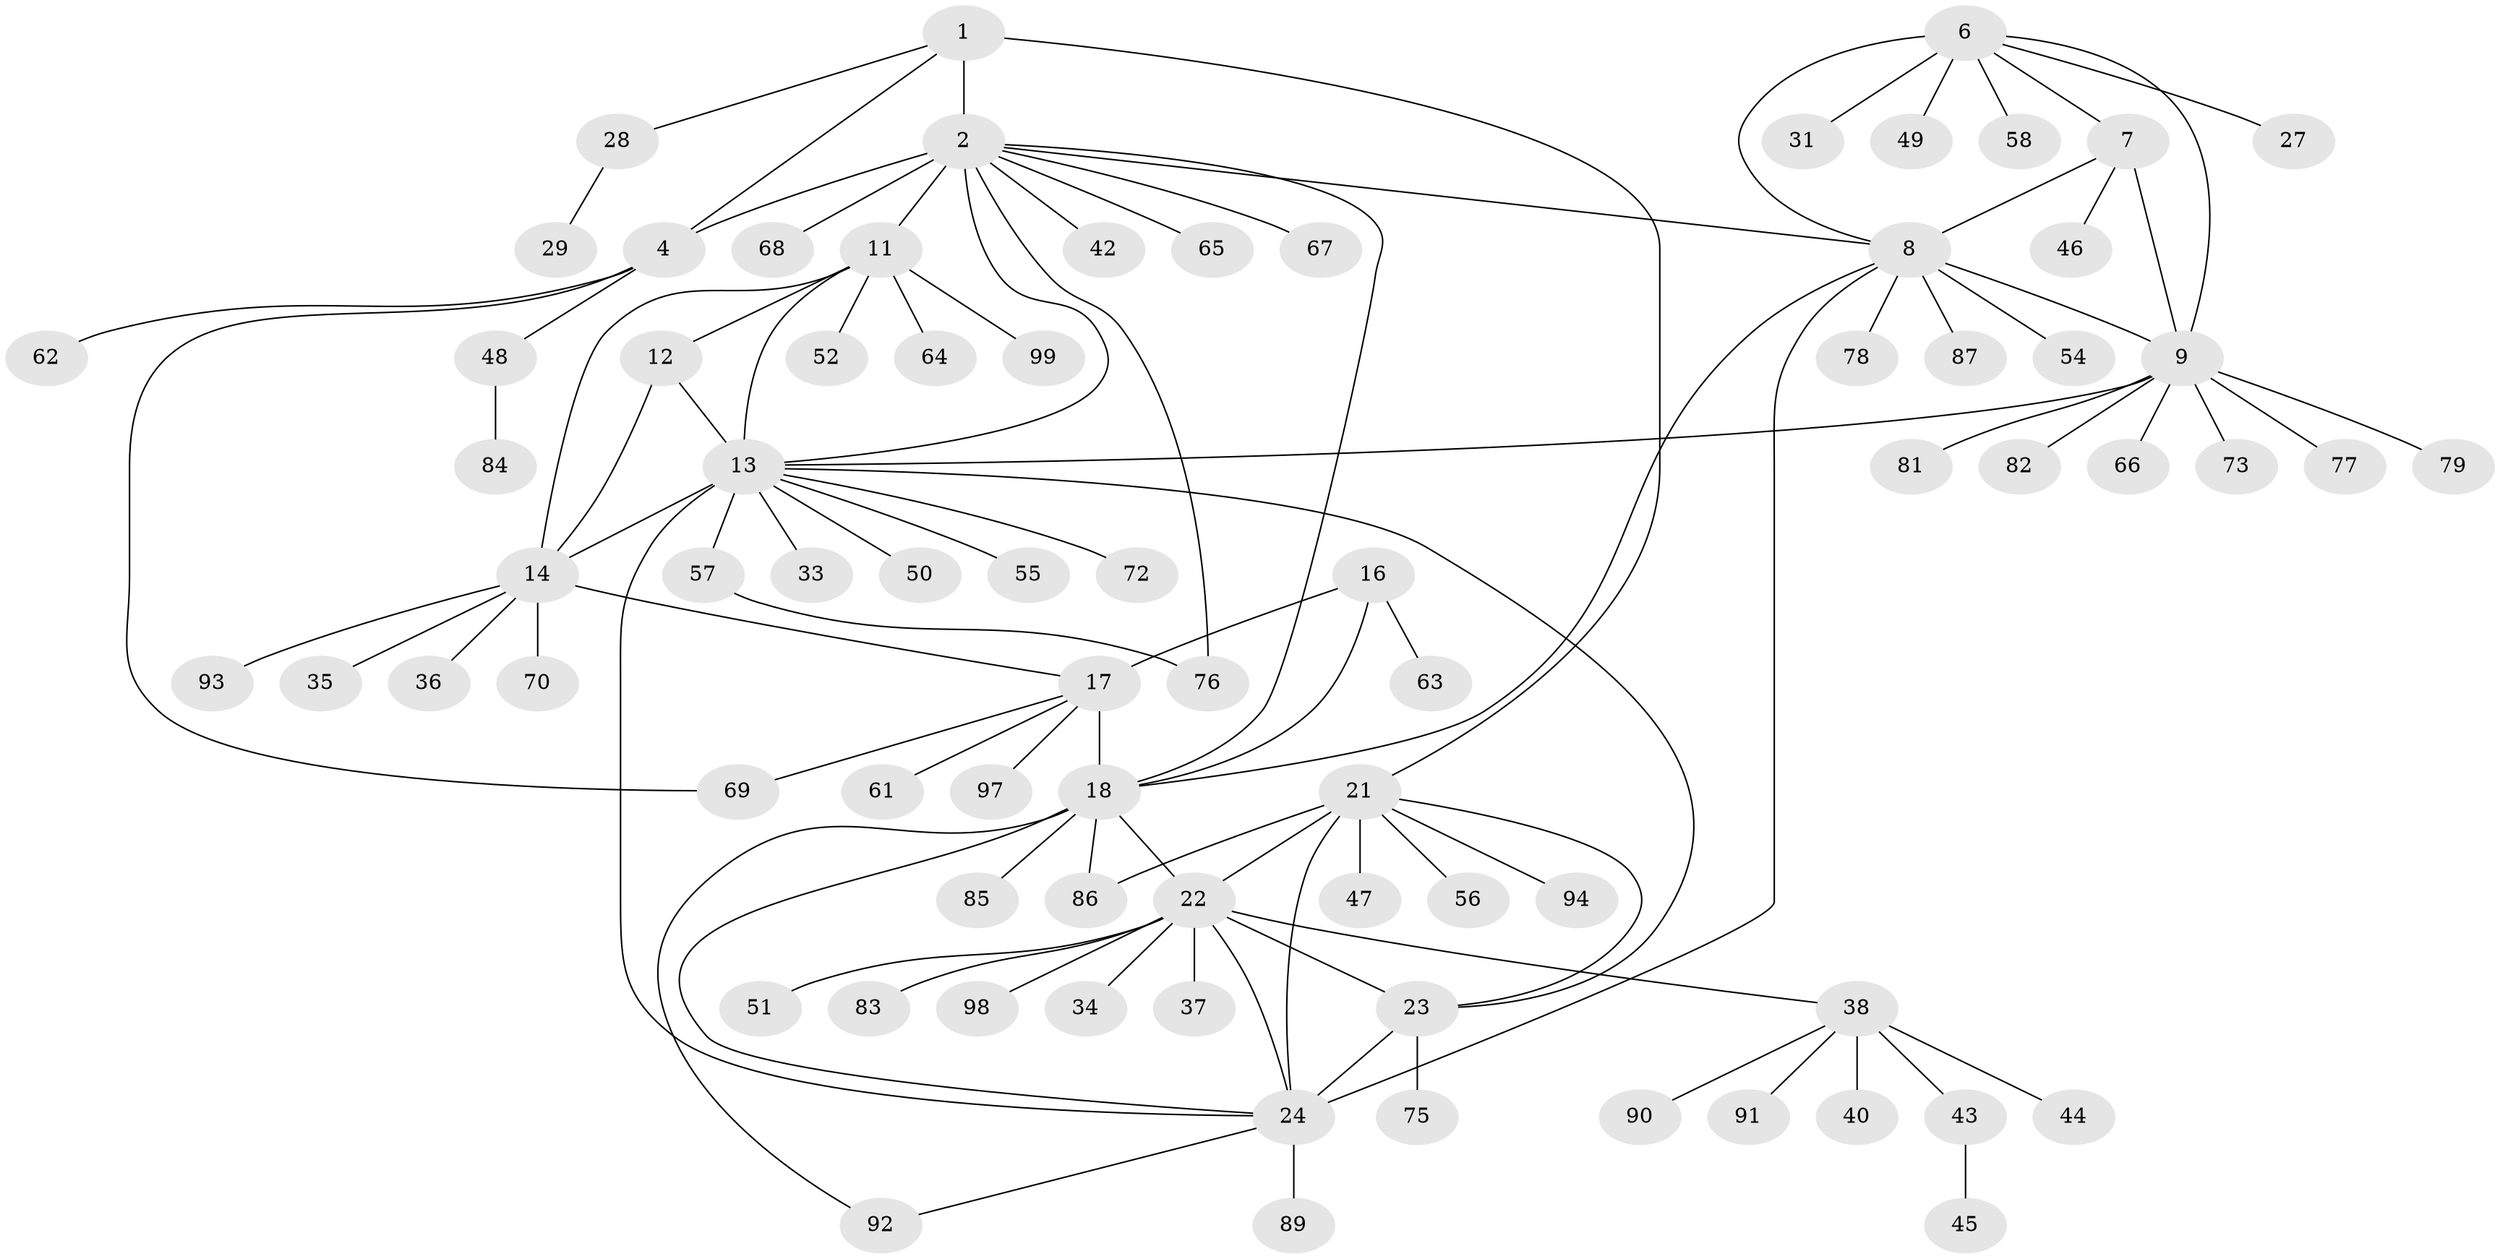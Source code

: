 // Generated by graph-tools (version 1.1) at 2025/24/03/03/25 07:24:12]
// undirected, 78 vertices, 101 edges
graph export_dot {
graph [start="1"]
  node [color=gray90,style=filled];
  1 [super="+5"];
  2 [super="+3"];
  4 [super="+80"];
  6 [super="+71"];
  7 [super="+41"];
  8 [super="+10"];
  9 [super="+39"];
  11 [super="+100"];
  12;
  13 [super="+15"];
  14 [super="+32"];
  16 [super="+96"];
  17 [super="+19"];
  18 [super="+20"];
  21 [super="+59"];
  22 [super="+26"];
  23 [super="+30"];
  24 [super="+25"];
  27;
  28 [super="+95"];
  29;
  31;
  33;
  34;
  35;
  36;
  37 [super="+74"];
  38 [super="+53"];
  40;
  42;
  43;
  44;
  45;
  46;
  47;
  48;
  49 [super="+60"];
  50;
  51;
  52;
  54;
  55;
  56;
  57;
  58;
  61;
  62;
  63;
  64 [super="+88"];
  65;
  66;
  67;
  68;
  69;
  70;
  72;
  73;
  75;
  76;
  77;
  78;
  79;
  81;
  82;
  83;
  84;
  85;
  86;
  87;
  89;
  90;
  91;
  92;
  93;
  94;
  97;
  98;
  99;
  1 -- 2 [weight=4];
  1 -- 4 [weight=2];
  1 -- 28;
  1 -- 21;
  2 -- 4 [weight=2];
  2 -- 18;
  2 -- 67;
  2 -- 8;
  2 -- 65;
  2 -- 68;
  2 -- 42;
  2 -- 11;
  2 -- 76;
  2 -- 13;
  4 -- 48;
  4 -- 62;
  4 -- 69;
  6 -- 7;
  6 -- 8 [weight=2];
  6 -- 9;
  6 -- 27;
  6 -- 31;
  6 -- 49;
  6 -- 58;
  7 -- 8 [weight=2];
  7 -- 9;
  7 -- 46;
  8 -- 9 [weight=2];
  8 -- 87;
  8 -- 78;
  8 -- 18;
  8 -- 54;
  8 -- 24;
  9 -- 13;
  9 -- 66;
  9 -- 79;
  9 -- 81;
  9 -- 82;
  9 -- 73;
  9 -- 77;
  11 -- 12;
  11 -- 13 [weight=2];
  11 -- 14;
  11 -- 52;
  11 -- 64;
  11 -- 99;
  12 -- 13 [weight=2];
  12 -- 14;
  13 -- 14 [weight=2];
  13 -- 24;
  13 -- 33;
  13 -- 50;
  13 -- 55;
  13 -- 57;
  13 -- 72;
  13 -- 23;
  14 -- 17;
  14 -- 35;
  14 -- 36;
  14 -- 70;
  14 -- 93;
  16 -- 17 [weight=2];
  16 -- 18 [weight=2];
  16 -- 63;
  17 -- 18 [weight=4];
  17 -- 69;
  17 -- 97;
  17 -- 61;
  18 -- 24;
  18 -- 86;
  18 -- 92;
  18 -- 22;
  18 -- 85;
  21 -- 22;
  21 -- 23;
  21 -- 24 [weight=2];
  21 -- 47;
  21 -- 56;
  21 -- 86;
  21 -- 94;
  22 -- 23;
  22 -- 24 [weight=2];
  22 -- 34;
  22 -- 37;
  22 -- 38;
  22 -- 51;
  22 -- 83;
  22 -- 98;
  23 -- 24 [weight=2];
  23 -- 75;
  24 -- 92;
  24 -- 89;
  28 -- 29;
  38 -- 40;
  38 -- 43;
  38 -- 44;
  38 -- 90;
  38 -- 91;
  43 -- 45;
  48 -- 84;
  57 -- 76;
}
